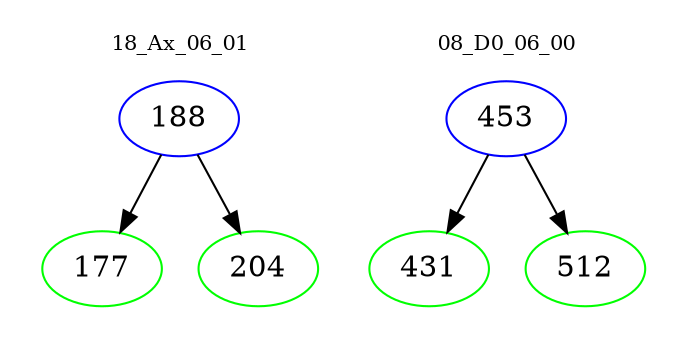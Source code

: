digraph{
subgraph cluster_0 {
color = white
label = "18_Ax_06_01";
fontsize=10;
T0_188 [label="188", color="blue"]
T0_188 -> T0_177 [color="black"]
T0_177 [label="177", color="green"]
T0_188 -> T0_204 [color="black"]
T0_204 [label="204", color="green"]
}
subgraph cluster_1 {
color = white
label = "08_D0_06_00";
fontsize=10;
T1_453 [label="453", color="blue"]
T1_453 -> T1_431 [color="black"]
T1_431 [label="431", color="green"]
T1_453 -> T1_512 [color="black"]
T1_512 [label="512", color="green"]
}
}
